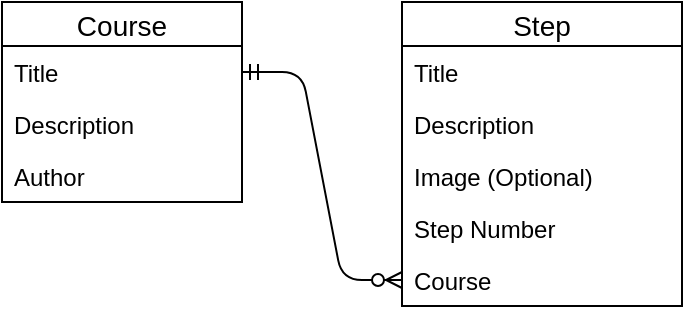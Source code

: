 <mxfile version="13.2.2" type="device"><diagram id="aKzra4Q-IE71yzUi0RfM" name="Page-1"><mxGraphModel dx="517" dy="460" grid="1" gridSize="10" guides="1" tooltips="1" connect="1" arrows="1" fold="1" page="1" pageScale="1" pageWidth="827" pageHeight="1169" math="0" shadow="0"><root><mxCell id="0"/><mxCell id="1" parent="0"/><mxCell id="D0Vv-wPC-lSXLF4Qbwme-1" value="Course" style="swimlane;fontStyle=0;childLayout=stackLayout;horizontal=1;startSize=22;horizontalStack=0;resizeParent=1;resizeParentMax=0;resizeLast=0;collapsible=1;marginBottom=0;align=center;fontSize=14;" parent="1" vertex="1"><mxGeometry x="40" y="40" width="120" height="100" as="geometry"/></mxCell><mxCell id="D0Vv-wPC-lSXLF4Qbwme-2" value="Title" style="text;strokeColor=none;fillColor=none;spacingLeft=4;spacingRight=4;overflow=hidden;rotatable=0;points=[[0,0.5],[1,0.5]];portConstraint=eastwest;fontSize=12;" parent="D0Vv-wPC-lSXLF4Qbwme-1" vertex="1"><mxGeometry y="22" width="120" height="26" as="geometry"/></mxCell><mxCell id="D0Vv-wPC-lSXLF4Qbwme-3" value="Description" style="text;strokeColor=none;fillColor=none;spacingLeft=4;spacingRight=4;overflow=hidden;rotatable=0;points=[[0,0.5],[1,0.5]];portConstraint=eastwest;fontSize=12;" parent="D0Vv-wPC-lSXLF4Qbwme-1" vertex="1"><mxGeometry y="48" width="120" height="26" as="geometry"/></mxCell><mxCell id="D0Vv-wPC-lSXLF4Qbwme-4" value="Author" style="text;strokeColor=none;fillColor=none;spacingLeft=4;spacingRight=4;overflow=hidden;rotatable=0;points=[[0,0.5],[1,0.5]];portConstraint=eastwest;fontSize=12;" parent="D0Vv-wPC-lSXLF4Qbwme-1" vertex="1"><mxGeometry y="74" width="120" height="26" as="geometry"/></mxCell><mxCell id="D0Vv-wPC-lSXLF4Qbwme-5" value="Step" style="swimlane;fontStyle=0;childLayout=stackLayout;horizontal=1;startSize=22;horizontalStack=0;resizeParent=1;resizeParentMax=0;resizeLast=0;collapsible=1;marginBottom=0;align=center;fontSize=14;" parent="1" vertex="1"><mxGeometry x="240" y="40" width="140" height="152" as="geometry"/></mxCell><mxCell id="D0Vv-wPC-lSXLF4Qbwme-6" value="Title" style="text;strokeColor=none;fillColor=none;spacingLeft=4;spacingRight=4;overflow=hidden;rotatable=0;points=[[0,0.5],[1,0.5]];portConstraint=eastwest;fontSize=12;" parent="D0Vv-wPC-lSXLF4Qbwme-5" vertex="1"><mxGeometry y="22" width="140" height="26" as="geometry"/></mxCell><mxCell id="D0Vv-wPC-lSXLF4Qbwme-7" value="Description" style="text;strokeColor=none;fillColor=none;spacingLeft=4;spacingRight=4;overflow=hidden;rotatable=0;points=[[0,0.5],[1,0.5]];portConstraint=eastwest;fontSize=12;" parent="D0Vv-wPC-lSXLF4Qbwme-5" vertex="1"><mxGeometry y="48" width="140" height="26" as="geometry"/></mxCell><mxCell id="D0Vv-wPC-lSXLF4Qbwme-9" value="Image (Optional)" style="text;strokeColor=none;fillColor=none;spacingLeft=4;spacingRight=4;overflow=hidden;rotatable=0;points=[[0,0.5],[1,0.5]];portConstraint=eastwest;fontSize=12;" parent="D0Vv-wPC-lSXLF4Qbwme-5" vertex="1"><mxGeometry y="74" width="140" height="26" as="geometry"/></mxCell><mxCell id="CNXOLmy09e06QKkaBXa5-2" value="Step Number" style="text;strokeColor=none;fillColor=none;spacingLeft=4;spacingRight=4;overflow=hidden;rotatable=0;points=[[0,0.5],[1,0.5]];portConstraint=eastwest;fontSize=12;" vertex="1" parent="D0Vv-wPC-lSXLF4Qbwme-5"><mxGeometry y="100" width="140" height="26" as="geometry"/></mxCell><mxCell id="D0Vv-wPC-lSXLF4Qbwme-8" value="Course" style="text;strokeColor=none;fillColor=none;spacingLeft=4;spacingRight=4;overflow=hidden;rotatable=0;points=[[0,0.5],[1,0.5]];portConstraint=eastwest;fontSize=12;" parent="D0Vv-wPC-lSXLF4Qbwme-5" vertex="1"><mxGeometry y="126" width="140" height="26" as="geometry"/></mxCell><mxCell id="D0Vv-wPC-lSXLF4Qbwme-10" value="" style="edgeStyle=entityRelationEdgeStyle;fontSize=12;html=1;endArrow=ERzeroToMany;startArrow=ERmandOne;" parent="1" source="D0Vv-wPC-lSXLF4Qbwme-2" target="D0Vv-wPC-lSXLF4Qbwme-8" edge="1"><mxGeometry width="100" height="100" relative="1" as="geometry"><mxPoint x="310" y="300" as="sourcePoint"/><mxPoint x="410" y="200" as="targetPoint"/></mxGeometry></mxCell></root></mxGraphModel></diagram></mxfile>